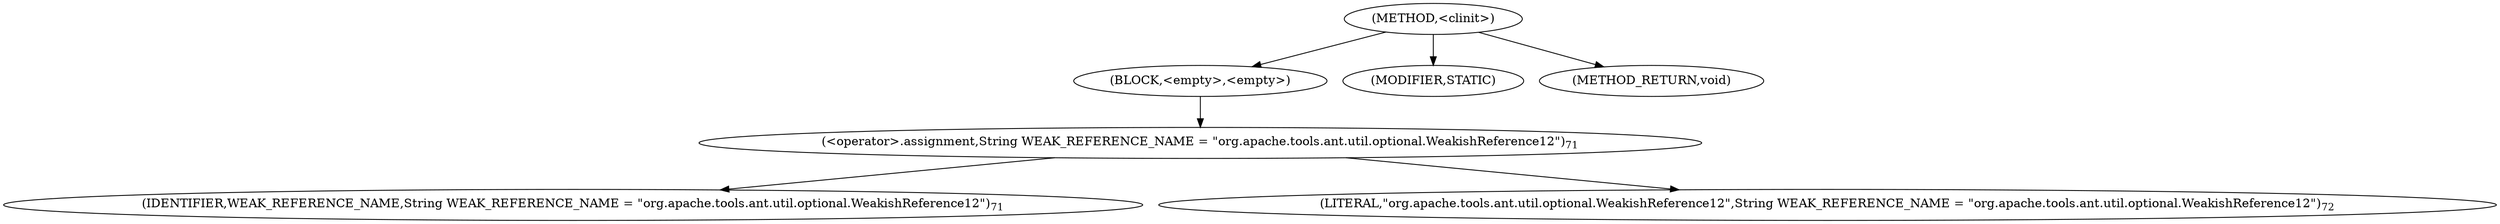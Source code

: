 digraph "&lt;clinit&gt;" {  
"178" [label = <(METHOD,&lt;clinit&gt;)> ]
"179" [label = <(BLOCK,&lt;empty&gt;,&lt;empty&gt;)> ]
"180" [label = <(&lt;operator&gt;.assignment,String WEAK_REFERENCE_NAME = &quot;org.apache.tools.ant.util.optional.WeakishReference12&quot;)<SUB>71</SUB>> ]
"181" [label = <(IDENTIFIER,WEAK_REFERENCE_NAME,String WEAK_REFERENCE_NAME = &quot;org.apache.tools.ant.util.optional.WeakishReference12&quot;)<SUB>71</SUB>> ]
"182" [label = <(LITERAL,&quot;org.apache.tools.ant.util.optional.WeakishReference12&quot;,String WEAK_REFERENCE_NAME = &quot;org.apache.tools.ant.util.optional.WeakishReference12&quot;)<SUB>72</SUB>> ]
"183" [label = <(MODIFIER,STATIC)> ]
"184" [label = <(METHOD_RETURN,void)> ]
  "178" -> "179" 
  "178" -> "183" 
  "178" -> "184" 
  "179" -> "180" 
  "180" -> "181" 
  "180" -> "182" 
}
